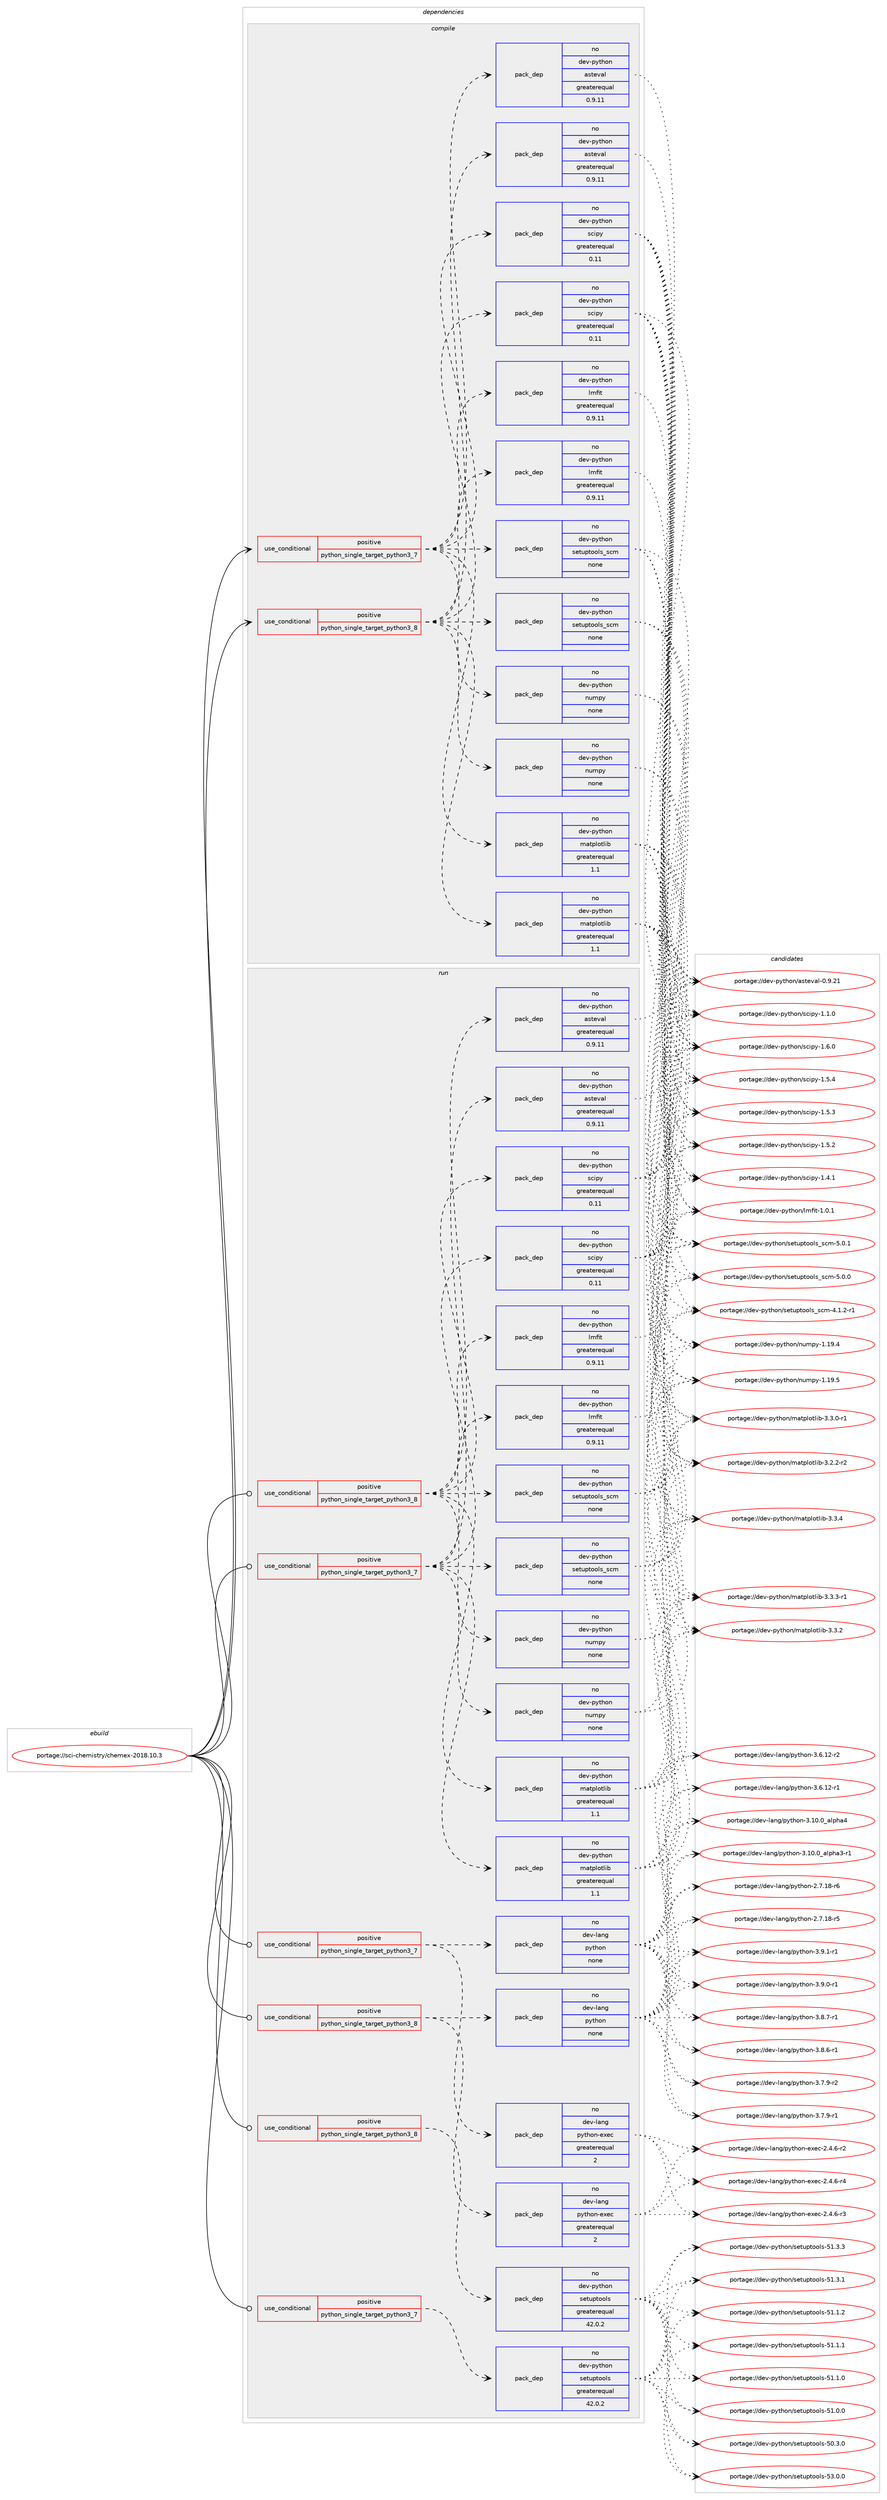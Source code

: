 digraph prolog {

# *************
# Graph options
# *************

newrank=true;
concentrate=true;
compound=true;
graph [rankdir=LR,fontname=Helvetica,fontsize=10,ranksep=1.5];#, ranksep=2.5, nodesep=0.2];
edge  [arrowhead=vee];
node  [fontname=Helvetica,fontsize=10];

# **********
# The ebuild
# **********

subgraph cluster_leftcol {
color=gray;
rank=same;
label=<<i>ebuild</i>>;
id [label="portage://sci-chemistry/chemex-2018.10.3", color=red, width=4, href="../sci-chemistry/chemex-2018.10.3.svg"];
}

# ****************
# The dependencies
# ****************

subgraph cluster_midcol {
color=gray;
label=<<i>dependencies</i>>;
subgraph cluster_compile {
fillcolor="#eeeeee";
style=filled;
label=<<i>compile</i>>;
subgraph cond5993 {
dependency19323 [label=<<TABLE BORDER="0" CELLBORDER="1" CELLSPACING="0" CELLPADDING="4"><TR><TD ROWSPAN="3" CELLPADDING="10">use_conditional</TD></TR><TR><TD>positive</TD></TR><TR><TD>python_single_target_python3_7</TD></TR></TABLE>>, shape=none, color=red];
subgraph pack13180 {
dependency19324 [label=<<TABLE BORDER="0" CELLBORDER="1" CELLSPACING="0" CELLPADDING="4" WIDTH="220"><TR><TD ROWSPAN="6" CELLPADDING="30">pack_dep</TD></TR><TR><TD WIDTH="110">no</TD></TR><TR><TD>dev-python</TD></TR><TR><TD>asteval</TD></TR><TR><TD>greaterequal</TD></TR><TR><TD>0.9.11</TD></TR></TABLE>>, shape=none, color=blue];
}
dependency19323:e -> dependency19324:w [weight=20,style="dashed",arrowhead="vee"];
subgraph pack13181 {
dependency19325 [label=<<TABLE BORDER="0" CELLBORDER="1" CELLSPACING="0" CELLPADDING="4" WIDTH="220"><TR><TD ROWSPAN="6" CELLPADDING="30">pack_dep</TD></TR><TR><TD WIDTH="110">no</TD></TR><TR><TD>dev-python</TD></TR><TR><TD>lmfit</TD></TR><TR><TD>greaterequal</TD></TR><TR><TD>0.9.11</TD></TR></TABLE>>, shape=none, color=blue];
}
dependency19323:e -> dependency19325:w [weight=20,style="dashed",arrowhead="vee"];
subgraph pack13182 {
dependency19326 [label=<<TABLE BORDER="0" CELLBORDER="1" CELLSPACING="0" CELLPADDING="4" WIDTH="220"><TR><TD ROWSPAN="6" CELLPADDING="30">pack_dep</TD></TR><TR><TD WIDTH="110">no</TD></TR><TR><TD>dev-python</TD></TR><TR><TD>matplotlib</TD></TR><TR><TD>greaterequal</TD></TR><TR><TD>1.1</TD></TR></TABLE>>, shape=none, color=blue];
}
dependency19323:e -> dependency19326:w [weight=20,style="dashed",arrowhead="vee"];
subgraph pack13183 {
dependency19327 [label=<<TABLE BORDER="0" CELLBORDER="1" CELLSPACING="0" CELLPADDING="4" WIDTH="220"><TR><TD ROWSPAN="6" CELLPADDING="30">pack_dep</TD></TR><TR><TD WIDTH="110">no</TD></TR><TR><TD>dev-python</TD></TR><TR><TD>numpy</TD></TR><TR><TD>none</TD></TR><TR><TD></TD></TR></TABLE>>, shape=none, color=blue];
}
dependency19323:e -> dependency19327:w [weight=20,style="dashed",arrowhead="vee"];
subgraph pack13184 {
dependency19328 [label=<<TABLE BORDER="0" CELLBORDER="1" CELLSPACING="0" CELLPADDING="4" WIDTH="220"><TR><TD ROWSPAN="6" CELLPADDING="30">pack_dep</TD></TR><TR><TD WIDTH="110">no</TD></TR><TR><TD>dev-python</TD></TR><TR><TD>setuptools_scm</TD></TR><TR><TD>none</TD></TR><TR><TD></TD></TR></TABLE>>, shape=none, color=blue];
}
dependency19323:e -> dependency19328:w [weight=20,style="dashed",arrowhead="vee"];
subgraph pack13185 {
dependency19329 [label=<<TABLE BORDER="0" CELLBORDER="1" CELLSPACING="0" CELLPADDING="4" WIDTH="220"><TR><TD ROWSPAN="6" CELLPADDING="30">pack_dep</TD></TR><TR><TD WIDTH="110">no</TD></TR><TR><TD>dev-python</TD></TR><TR><TD>scipy</TD></TR><TR><TD>greaterequal</TD></TR><TR><TD>0.11</TD></TR></TABLE>>, shape=none, color=blue];
}
dependency19323:e -> dependency19329:w [weight=20,style="dashed",arrowhead="vee"];
}
id:e -> dependency19323:w [weight=20,style="solid",arrowhead="vee"];
subgraph cond5994 {
dependency19330 [label=<<TABLE BORDER="0" CELLBORDER="1" CELLSPACING="0" CELLPADDING="4"><TR><TD ROWSPAN="3" CELLPADDING="10">use_conditional</TD></TR><TR><TD>positive</TD></TR><TR><TD>python_single_target_python3_8</TD></TR></TABLE>>, shape=none, color=red];
subgraph pack13186 {
dependency19331 [label=<<TABLE BORDER="0" CELLBORDER="1" CELLSPACING="0" CELLPADDING="4" WIDTH="220"><TR><TD ROWSPAN="6" CELLPADDING="30">pack_dep</TD></TR><TR><TD WIDTH="110">no</TD></TR><TR><TD>dev-python</TD></TR><TR><TD>asteval</TD></TR><TR><TD>greaterequal</TD></TR><TR><TD>0.9.11</TD></TR></TABLE>>, shape=none, color=blue];
}
dependency19330:e -> dependency19331:w [weight=20,style="dashed",arrowhead="vee"];
subgraph pack13187 {
dependency19332 [label=<<TABLE BORDER="0" CELLBORDER="1" CELLSPACING="0" CELLPADDING="4" WIDTH="220"><TR><TD ROWSPAN="6" CELLPADDING="30">pack_dep</TD></TR><TR><TD WIDTH="110">no</TD></TR><TR><TD>dev-python</TD></TR><TR><TD>lmfit</TD></TR><TR><TD>greaterequal</TD></TR><TR><TD>0.9.11</TD></TR></TABLE>>, shape=none, color=blue];
}
dependency19330:e -> dependency19332:w [weight=20,style="dashed",arrowhead="vee"];
subgraph pack13188 {
dependency19333 [label=<<TABLE BORDER="0" CELLBORDER="1" CELLSPACING="0" CELLPADDING="4" WIDTH="220"><TR><TD ROWSPAN="6" CELLPADDING="30">pack_dep</TD></TR><TR><TD WIDTH="110">no</TD></TR><TR><TD>dev-python</TD></TR><TR><TD>matplotlib</TD></TR><TR><TD>greaterequal</TD></TR><TR><TD>1.1</TD></TR></TABLE>>, shape=none, color=blue];
}
dependency19330:e -> dependency19333:w [weight=20,style="dashed",arrowhead="vee"];
subgraph pack13189 {
dependency19334 [label=<<TABLE BORDER="0" CELLBORDER="1" CELLSPACING="0" CELLPADDING="4" WIDTH="220"><TR><TD ROWSPAN="6" CELLPADDING="30">pack_dep</TD></TR><TR><TD WIDTH="110">no</TD></TR><TR><TD>dev-python</TD></TR><TR><TD>numpy</TD></TR><TR><TD>none</TD></TR><TR><TD></TD></TR></TABLE>>, shape=none, color=blue];
}
dependency19330:e -> dependency19334:w [weight=20,style="dashed",arrowhead="vee"];
subgraph pack13190 {
dependency19335 [label=<<TABLE BORDER="0" CELLBORDER="1" CELLSPACING="0" CELLPADDING="4" WIDTH="220"><TR><TD ROWSPAN="6" CELLPADDING="30">pack_dep</TD></TR><TR><TD WIDTH="110">no</TD></TR><TR><TD>dev-python</TD></TR><TR><TD>setuptools_scm</TD></TR><TR><TD>none</TD></TR><TR><TD></TD></TR></TABLE>>, shape=none, color=blue];
}
dependency19330:e -> dependency19335:w [weight=20,style="dashed",arrowhead="vee"];
subgraph pack13191 {
dependency19336 [label=<<TABLE BORDER="0" CELLBORDER="1" CELLSPACING="0" CELLPADDING="4" WIDTH="220"><TR><TD ROWSPAN="6" CELLPADDING="30">pack_dep</TD></TR><TR><TD WIDTH="110">no</TD></TR><TR><TD>dev-python</TD></TR><TR><TD>scipy</TD></TR><TR><TD>greaterequal</TD></TR><TR><TD>0.11</TD></TR></TABLE>>, shape=none, color=blue];
}
dependency19330:e -> dependency19336:w [weight=20,style="dashed",arrowhead="vee"];
}
id:e -> dependency19330:w [weight=20,style="solid",arrowhead="vee"];
}
subgraph cluster_compileandrun {
fillcolor="#eeeeee";
style=filled;
label=<<i>compile and run</i>>;
}
subgraph cluster_run {
fillcolor="#eeeeee";
style=filled;
label=<<i>run</i>>;
subgraph cond5995 {
dependency19337 [label=<<TABLE BORDER="0" CELLBORDER="1" CELLSPACING="0" CELLPADDING="4"><TR><TD ROWSPAN="3" CELLPADDING="10">use_conditional</TD></TR><TR><TD>positive</TD></TR><TR><TD>python_single_target_python3_7</TD></TR></TABLE>>, shape=none, color=red];
subgraph pack13192 {
dependency19338 [label=<<TABLE BORDER="0" CELLBORDER="1" CELLSPACING="0" CELLPADDING="4" WIDTH="220"><TR><TD ROWSPAN="6" CELLPADDING="30">pack_dep</TD></TR><TR><TD WIDTH="110">no</TD></TR><TR><TD>dev-lang</TD></TR><TR><TD>python</TD></TR><TR><TD>none</TD></TR><TR><TD></TD></TR></TABLE>>, shape=none, color=blue];
}
dependency19337:e -> dependency19338:w [weight=20,style="dashed",arrowhead="vee"];
subgraph pack13193 {
dependency19339 [label=<<TABLE BORDER="0" CELLBORDER="1" CELLSPACING="0" CELLPADDING="4" WIDTH="220"><TR><TD ROWSPAN="6" CELLPADDING="30">pack_dep</TD></TR><TR><TD WIDTH="110">no</TD></TR><TR><TD>dev-lang</TD></TR><TR><TD>python-exec</TD></TR><TR><TD>greaterequal</TD></TR><TR><TD>2</TD></TR></TABLE>>, shape=none, color=blue];
}
dependency19337:e -> dependency19339:w [weight=20,style="dashed",arrowhead="vee"];
}
id:e -> dependency19337:w [weight=20,style="solid",arrowhead="odot"];
subgraph cond5996 {
dependency19340 [label=<<TABLE BORDER="0" CELLBORDER="1" CELLSPACING="0" CELLPADDING="4"><TR><TD ROWSPAN="3" CELLPADDING="10">use_conditional</TD></TR><TR><TD>positive</TD></TR><TR><TD>python_single_target_python3_7</TD></TR></TABLE>>, shape=none, color=red];
subgraph pack13194 {
dependency19341 [label=<<TABLE BORDER="0" CELLBORDER="1" CELLSPACING="0" CELLPADDING="4" WIDTH="220"><TR><TD ROWSPAN="6" CELLPADDING="30">pack_dep</TD></TR><TR><TD WIDTH="110">no</TD></TR><TR><TD>dev-python</TD></TR><TR><TD>asteval</TD></TR><TR><TD>greaterequal</TD></TR><TR><TD>0.9.11</TD></TR></TABLE>>, shape=none, color=blue];
}
dependency19340:e -> dependency19341:w [weight=20,style="dashed",arrowhead="vee"];
subgraph pack13195 {
dependency19342 [label=<<TABLE BORDER="0" CELLBORDER="1" CELLSPACING="0" CELLPADDING="4" WIDTH="220"><TR><TD ROWSPAN="6" CELLPADDING="30">pack_dep</TD></TR><TR><TD WIDTH="110">no</TD></TR><TR><TD>dev-python</TD></TR><TR><TD>lmfit</TD></TR><TR><TD>greaterequal</TD></TR><TR><TD>0.9.11</TD></TR></TABLE>>, shape=none, color=blue];
}
dependency19340:e -> dependency19342:w [weight=20,style="dashed",arrowhead="vee"];
subgraph pack13196 {
dependency19343 [label=<<TABLE BORDER="0" CELLBORDER="1" CELLSPACING="0" CELLPADDING="4" WIDTH="220"><TR><TD ROWSPAN="6" CELLPADDING="30">pack_dep</TD></TR><TR><TD WIDTH="110">no</TD></TR><TR><TD>dev-python</TD></TR><TR><TD>matplotlib</TD></TR><TR><TD>greaterequal</TD></TR><TR><TD>1.1</TD></TR></TABLE>>, shape=none, color=blue];
}
dependency19340:e -> dependency19343:w [weight=20,style="dashed",arrowhead="vee"];
subgraph pack13197 {
dependency19344 [label=<<TABLE BORDER="0" CELLBORDER="1" CELLSPACING="0" CELLPADDING="4" WIDTH="220"><TR><TD ROWSPAN="6" CELLPADDING="30">pack_dep</TD></TR><TR><TD WIDTH="110">no</TD></TR><TR><TD>dev-python</TD></TR><TR><TD>numpy</TD></TR><TR><TD>none</TD></TR><TR><TD></TD></TR></TABLE>>, shape=none, color=blue];
}
dependency19340:e -> dependency19344:w [weight=20,style="dashed",arrowhead="vee"];
subgraph pack13198 {
dependency19345 [label=<<TABLE BORDER="0" CELLBORDER="1" CELLSPACING="0" CELLPADDING="4" WIDTH="220"><TR><TD ROWSPAN="6" CELLPADDING="30">pack_dep</TD></TR><TR><TD WIDTH="110">no</TD></TR><TR><TD>dev-python</TD></TR><TR><TD>setuptools_scm</TD></TR><TR><TD>none</TD></TR><TR><TD></TD></TR></TABLE>>, shape=none, color=blue];
}
dependency19340:e -> dependency19345:w [weight=20,style="dashed",arrowhead="vee"];
subgraph pack13199 {
dependency19346 [label=<<TABLE BORDER="0" CELLBORDER="1" CELLSPACING="0" CELLPADDING="4" WIDTH="220"><TR><TD ROWSPAN="6" CELLPADDING="30">pack_dep</TD></TR><TR><TD WIDTH="110">no</TD></TR><TR><TD>dev-python</TD></TR><TR><TD>scipy</TD></TR><TR><TD>greaterequal</TD></TR><TR><TD>0.11</TD></TR></TABLE>>, shape=none, color=blue];
}
dependency19340:e -> dependency19346:w [weight=20,style="dashed",arrowhead="vee"];
}
id:e -> dependency19340:w [weight=20,style="solid",arrowhead="odot"];
subgraph cond5997 {
dependency19347 [label=<<TABLE BORDER="0" CELLBORDER="1" CELLSPACING="0" CELLPADDING="4"><TR><TD ROWSPAN="3" CELLPADDING="10">use_conditional</TD></TR><TR><TD>positive</TD></TR><TR><TD>python_single_target_python3_7</TD></TR></TABLE>>, shape=none, color=red];
subgraph pack13200 {
dependency19348 [label=<<TABLE BORDER="0" CELLBORDER="1" CELLSPACING="0" CELLPADDING="4" WIDTH="220"><TR><TD ROWSPAN="6" CELLPADDING="30">pack_dep</TD></TR><TR><TD WIDTH="110">no</TD></TR><TR><TD>dev-python</TD></TR><TR><TD>setuptools</TD></TR><TR><TD>greaterequal</TD></TR><TR><TD>42.0.2</TD></TR></TABLE>>, shape=none, color=blue];
}
dependency19347:e -> dependency19348:w [weight=20,style="dashed",arrowhead="vee"];
}
id:e -> dependency19347:w [weight=20,style="solid",arrowhead="odot"];
subgraph cond5998 {
dependency19349 [label=<<TABLE BORDER="0" CELLBORDER="1" CELLSPACING="0" CELLPADDING="4"><TR><TD ROWSPAN="3" CELLPADDING="10">use_conditional</TD></TR><TR><TD>positive</TD></TR><TR><TD>python_single_target_python3_8</TD></TR></TABLE>>, shape=none, color=red];
subgraph pack13201 {
dependency19350 [label=<<TABLE BORDER="0" CELLBORDER="1" CELLSPACING="0" CELLPADDING="4" WIDTH="220"><TR><TD ROWSPAN="6" CELLPADDING="30">pack_dep</TD></TR><TR><TD WIDTH="110">no</TD></TR><TR><TD>dev-lang</TD></TR><TR><TD>python</TD></TR><TR><TD>none</TD></TR><TR><TD></TD></TR></TABLE>>, shape=none, color=blue];
}
dependency19349:e -> dependency19350:w [weight=20,style="dashed",arrowhead="vee"];
subgraph pack13202 {
dependency19351 [label=<<TABLE BORDER="0" CELLBORDER="1" CELLSPACING="0" CELLPADDING="4" WIDTH="220"><TR><TD ROWSPAN="6" CELLPADDING="30">pack_dep</TD></TR><TR><TD WIDTH="110">no</TD></TR><TR><TD>dev-lang</TD></TR><TR><TD>python-exec</TD></TR><TR><TD>greaterequal</TD></TR><TR><TD>2</TD></TR></TABLE>>, shape=none, color=blue];
}
dependency19349:e -> dependency19351:w [weight=20,style="dashed",arrowhead="vee"];
}
id:e -> dependency19349:w [weight=20,style="solid",arrowhead="odot"];
subgraph cond5999 {
dependency19352 [label=<<TABLE BORDER="0" CELLBORDER="1" CELLSPACING="0" CELLPADDING="4"><TR><TD ROWSPAN="3" CELLPADDING="10">use_conditional</TD></TR><TR><TD>positive</TD></TR><TR><TD>python_single_target_python3_8</TD></TR></TABLE>>, shape=none, color=red];
subgraph pack13203 {
dependency19353 [label=<<TABLE BORDER="0" CELLBORDER="1" CELLSPACING="0" CELLPADDING="4" WIDTH="220"><TR><TD ROWSPAN="6" CELLPADDING="30">pack_dep</TD></TR><TR><TD WIDTH="110">no</TD></TR><TR><TD>dev-python</TD></TR><TR><TD>asteval</TD></TR><TR><TD>greaterequal</TD></TR><TR><TD>0.9.11</TD></TR></TABLE>>, shape=none, color=blue];
}
dependency19352:e -> dependency19353:w [weight=20,style="dashed",arrowhead="vee"];
subgraph pack13204 {
dependency19354 [label=<<TABLE BORDER="0" CELLBORDER="1" CELLSPACING="0" CELLPADDING="4" WIDTH="220"><TR><TD ROWSPAN="6" CELLPADDING="30">pack_dep</TD></TR><TR><TD WIDTH="110">no</TD></TR><TR><TD>dev-python</TD></TR><TR><TD>lmfit</TD></TR><TR><TD>greaterequal</TD></TR><TR><TD>0.9.11</TD></TR></TABLE>>, shape=none, color=blue];
}
dependency19352:e -> dependency19354:w [weight=20,style="dashed",arrowhead="vee"];
subgraph pack13205 {
dependency19355 [label=<<TABLE BORDER="0" CELLBORDER="1" CELLSPACING="0" CELLPADDING="4" WIDTH="220"><TR><TD ROWSPAN="6" CELLPADDING="30">pack_dep</TD></TR><TR><TD WIDTH="110">no</TD></TR><TR><TD>dev-python</TD></TR><TR><TD>matplotlib</TD></TR><TR><TD>greaterequal</TD></TR><TR><TD>1.1</TD></TR></TABLE>>, shape=none, color=blue];
}
dependency19352:e -> dependency19355:w [weight=20,style="dashed",arrowhead="vee"];
subgraph pack13206 {
dependency19356 [label=<<TABLE BORDER="0" CELLBORDER="1" CELLSPACING="0" CELLPADDING="4" WIDTH="220"><TR><TD ROWSPAN="6" CELLPADDING="30">pack_dep</TD></TR><TR><TD WIDTH="110">no</TD></TR><TR><TD>dev-python</TD></TR><TR><TD>numpy</TD></TR><TR><TD>none</TD></TR><TR><TD></TD></TR></TABLE>>, shape=none, color=blue];
}
dependency19352:e -> dependency19356:w [weight=20,style="dashed",arrowhead="vee"];
subgraph pack13207 {
dependency19357 [label=<<TABLE BORDER="0" CELLBORDER="1" CELLSPACING="0" CELLPADDING="4" WIDTH="220"><TR><TD ROWSPAN="6" CELLPADDING="30">pack_dep</TD></TR><TR><TD WIDTH="110">no</TD></TR><TR><TD>dev-python</TD></TR><TR><TD>setuptools_scm</TD></TR><TR><TD>none</TD></TR><TR><TD></TD></TR></TABLE>>, shape=none, color=blue];
}
dependency19352:e -> dependency19357:w [weight=20,style="dashed",arrowhead="vee"];
subgraph pack13208 {
dependency19358 [label=<<TABLE BORDER="0" CELLBORDER="1" CELLSPACING="0" CELLPADDING="4" WIDTH="220"><TR><TD ROWSPAN="6" CELLPADDING="30">pack_dep</TD></TR><TR><TD WIDTH="110">no</TD></TR><TR><TD>dev-python</TD></TR><TR><TD>scipy</TD></TR><TR><TD>greaterequal</TD></TR><TR><TD>0.11</TD></TR></TABLE>>, shape=none, color=blue];
}
dependency19352:e -> dependency19358:w [weight=20,style="dashed",arrowhead="vee"];
}
id:e -> dependency19352:w [weight=20,style="solid",arrowhead="odot"];
subgraph cond6000 {
dependency19359 [label=<<TABLE BORDER="0" CELLBORDER="1" CELLSPACING="0" CELLPADDING="4"><TR><TD ROWSPAN="3" CELLPADDING="10">use_conditional</TD></TR><TR><TD>positive</TD></TR><TR><TD>python_single_target_python3_8</TD></TR></TABLE>>, shape=none, color=red];
subgraph pack13209 {
dependency19360 [label=<<TABLE BORDER="0" CELLBORDER="1" CELLSPACING="0" CELLPADDING="4" WIDTH="220"><TR><TD ROWSPAN="6" CELLPADDING="30">pack_dep</TD></TR><TR><TD WIDTH="110">no</TD></TR><TR><TD>dev-python</TD></TR><TR><TD>setuptools</TD></TR><TR><TD>greaterequal</TD></TR><TR><TD>42.0.2</TD></TR></TABLE>>, shape=none, color=blue];
}
dependency19359:e -> dependency19360:w [weight=20,style="dashed",arrowhead="vee"];
}
id:e -> dependency19359:w [weight=20,style="solid",arrowhead="odot"];
}
}

# **************
# The candidates
# **************

subgraph cluster_choices {
rank=same;
color=gray;
label=<<i>candidates</i>>;

subgraph choice13180 {
color=black;
nodesep=1;
choice1001011184511212111610411111047971151161011189710845484657465049 [label="portage://dev-python/asteval-0.9.21", color=red, width=4,href="../dev-python/asteval-0.9.21.svg"];
dependency19324:e -> choice1001011184511212111610411111047971151161011189710845484657465049:w [style=dotted,weight="100"];
}
subgraph choice13181 {
color=black;
nodesep=1;
choice1001011184511212111610411111047108109102105116454946484649 [label="portage://dev-python/lmfit-1.0.1", color=red, width=4,href="../dev-python/lmfit-1.0.1.svg"];
dependency19325:e -> choice1001011184511212111610411111047108109102105116454946484649:w [style=dotted,weight="100"];
}
subgraph choice13182 {
color=black;
nodesep=1;
choice10010111845112121116104111110471099711611210811111610810598455146514652 [label="portage://dev-python/matplotlib-3.3.4", color=red, width=4,href="../dev-python/matplotlib-3.3.4.svg"];
choice100101118451121211161041111104710997116112108111116108105984551465146514511449 [label="portage://dev-python/matplotlib-3.3.3-r1", color=red, width=4,href="../dev-python/matplotlib-3.3.3-r1.svg"];
choice10010111845112121116104111110471099711611210811111610810598455146514650 [label="portage://dev-python/matplotlib-3.3.2", color=red, width=4,href="../dev-python/matplotlib-3.3.2.svg"];
choice100101118451121211161041111104710997116112108111116108105984551465146484511449 [label="portage://dev-python/matplotlib-3.3.0-r1", color=red, width=4,href="../dev-python/matplotlib-3.3.0-r1.svg"];
choice100101118451121211161041111104710997116112108111116108105984551465046504511450 [label="portage://dev-python/matplotlib-3.2.2-r2", color=red, width=4,href="../dev-python/matplotlib-3.2.2-r2.svg"];
dependency19326:e -> choice10010111845112121116104111110471099711611210811111610810598455146514652:w [style=dotted,weight="100"];
dependency19326:e -> choice100101118451121211161041111104710997116112108111116108105984551465146514511449:w [style=dotted,weight="100"];
dependency19326:e -> choice10010111845112121116104111110471099711611210811111610810598455146514650:w [style=dotted,weight="100"];
dependency19326:e -> choice100101118451121211161041111104710997116112108111116108105984551465146484511449:w [style=dotted,weight="100"];
dependency19326:e -> choice100101118451121211161041111104710997116112108111116108105984551465046504511450:w [style=dotted,weight="100"];
}
subgraph choice13183 {
color=black;
nodesep=1;
choice100101118451121211161041111104711011710911212145494649574653 [label="portage://dev-python/numpy-1.19.5", color=red, width=4,href="../dev-python/numpy-1.19.5.svg"];
choice100101118451121211161041111104711011710911212145494649574652 [label="portage://dev-python/numpy-1.19.4", color=red, width=4,href="../dev-python/numpy-1.19.4.svg"];
dependency19327:e -> choice100101118451121211161041111104711011710911212145494649574653:w [style=dotted,weight="100"];
dependency19327:e -> choice100101118451121211161041111104711011710911212145494649574652:w [style=dotted,weight="100"];
}
subgraph choice13184 {
color=black;
nodesep=1;
choice10010111845112121116104111110471151011161171121161111111081159511599109455346484649 [label="portage://dev-python/setuptools_scm-5.0.1", color=red, width=4,href="../dev-python/setuptools_scm-5.0.1.svg"];
choice10010111845112121116104111110471151011161171121161111111081159511599109455346484648 [label="portage://dev-python/setuptools_scm-5.0.0", color=red, width=4,href="../dev-python/setuptools_scm-5.0.0.svg"];
choice100101118451121211161041111104711510111611711211611111110811595115991094552464946504511449 [label="portage://dev-python/setuptools_scm-4.1.2-r1", color=red, width=4,href="../dev-python/setuptools_scm-4.1.2-r1.svg"];
dependency19328:e -> choice10010111845112121116104111110471151011161171121161111111081159511599109455346484649:w [style=dotted,weight="100"];
dependency19328:e -> choice10010111845112121116104111110471151011161171121161111111081159511599109455346484648:w [style=dotted,weight="100"];
dependency19328:e -> choice100101118451121211161041111104711510111611711211611111110811595115991094552464946504511449:w [style=dotted,weight="100"];
}
subgraph choice13185 {
color=black;
nodesep=1;
choice100101118451121211161041111104711599105112121454946544648 [label="portage://dev-python/scipy-1.6.0", color=red, width=4,href="../dev-python/scipy-1.6.0.svg"];
choice100101118451121211161041111104711599105112121454946534652 [label="portage://dev-python/scipy-1.5.4", color=red, width=4,href="../dev-python/scipy-1.5.4.svg"];
choice100101118451121211161041111104711599105112121454946534651 [label="portage://dev-python/scipy-1.5.3", color=red, width=4,href="../dev-python/scipy-1.5.3.svg"];
choice100101118451121211161041111104711599105112121454946534650 [label="portage://dev-python/scipy-1.5.2", color=red, width=4,href="../dev-python/scipy-1.5.2.svg"];
choice100101118451121211161041111104711599105112121454946524649 [label="portage://dev-python/scipy-1.4.1", color=red, width=4,href="../dev-python/scipy-1.4.1.svg"];
choice100101118451121211161041111104711599105112121454946494648 [label="portage://dev-python/scipy-1.1.0", color=red, width=4,href="../dev-python/scipy-1.1.0.svg"];
dependency19329:e -> choice100101118451121211161041111104711599105112121454946544648:w [style=dotted,weight="100"];
dependency19329:e -> choice100101118451121211161041111104711599105112121454946534652:w [style=dotted,weight="100"];
dependency19329:e -> choice100101118451121211161041111104711599105112121454946534651:w [style=dotted,weight="100"];
dependency19329:e -> choice100101118451121211161041111104711599105112121454946534650:w [style=dotted,weight="100"];
dependency19329:e -> choice100101118451121211161041111104711599105112121454946524649:w [style=dotted,weight="100"];
dependency19329:e -> choice100101118451121211161041111104711599105112121454946494648:w [style=dotted,weight="100"];
}
subgraph choice13186 {
color=black;
nodesep=1;
choice1001011184511212111610411111047971151161011189710845484657465049 [label="portage://dev-python/asteval-0.9.21", color=red, width=4,href="../dev-python/asteval-0.9.21.svg"];
dependency19331:e -> choice1001011184511212111610411111047971151161011189710845484657465049:w [style=dotted,weight="100"];
}
subgraph choice13187 {
color=black;
nodesep=1;
choice1001011184511212111610411111047108109102105116454946484649 [label="portage://dev-python/lmfit-1.0.1", color=red, width=4,href="../dev-python/lmfit-1.0.1.svg"];
dependency19332:e -> choice1001011184511212111610411111047108109102105116454946484649:w [style=dotted,weight="100"];
}
subgraph choice13188 {
color=black;
nodesep=1;
choice10010111845112121116104111110471099711611210811111610810598455146514652 [label="portage://dev-python/matplotlib-3.3.4", color=red, width=4,href="../dev-python/matplotlib-3.3.4.svg"];
choice100101118451121211161041111104710997116112108111116108105984551465146514511449 [label="portage://dev-python/matplotlib-3.3.3-r1", color=red, width=4,href="../dev-python/matplotlib-3.3.3-r1.svg"];
choice10010111845112121116104111110471099711611210811111610810598455146514650 [label="portage://dev-python/matplotlib-3.3.2", color=red, width=4,href="../dev-python/matplotlib-3.3.2.svg"];
choice100101118451121211161041111104710997116112108111116108105984551465146484511449 [label="portage://dev-python/matplotlib-3.3.0-r1", color=red, width=4,href="../dev-python/matplotlib-3.3.0-r1.svg"];
choice100101118451121211161041111104710997116112108111116108105984551465046504511450 [label="portage://dev-python/matplotlib-3.2.2-r2", color=red, width=4,href="../dev-python/matplotlib-3.2.2-r2.svg"];
dependency19333:e -> choice10010111845112121116104111110471099711611210811111610810598455146514652:w [style=dotted,weight="100"];
dependency19333:e -> choice100101118451121211161041111104710997116112108111116108105984551465146514511449:w [style=dotted,weight="100"];
dependency19333:e -> choice10010111845112121116104111110471099711611210811111610810598455146514650:w [style=dotted,weight="100"];
dependency19333:e -> choice100101118451121211161041111104710997116112108111116108105984551465146484511449:w [style=dotted,weight="100"];
dependency19333:e -> choice100101118451121211161041111104710997116112108111116108105984551465046504511450:w [style=dotted,weight="100"];
}
subgraph choice13189 {
color=black;
nodesep=1;
choice100101118451121211161041111104711011710911212145494649574653 [label="portage://dev-python/numpy-1.19.5", color=red, width=4,href="../dev-python/numpy-1.19.5.svg"];
choice100101118451121211161041111104711011710911212145494649574652 [label="portage://dev-python/numpy-1.19.4", color=red, width=4,href="../dev-python/numpy-1.19.4.svg"];
dependency19334:e -> choice100101118451121211161041111104711011710911212145494649574653:w [style=dotted,weight="100"];
dependency19334:e -> choice100101118451121211161041111104711011710911212145494649574652:w [style=dotted,weight="100"];
}
subgraph choice13190 {
color=black;
nodesep=1;
choice10010111845112121116104111110471151011161171121161111111081159511599109455346484649 [label="portage://dev-python/setuptools_scm-5.0.1", color=red, width=4,href="../dev-python/setuptools_scm-5.0.1.svg"];
choice10010111845112121116104111110471151011161171121161111111081159511599109455346484648 [label="portage://dev-python/setuptools_scm-5.0.0", color=red, width=4,href="../dev-python/setuptools_scm-5.0.0.svg"];
choice100101118451121211161041111104711510111611711211611111110811595115991094552464946504511449 [label="portage://dev-python/setuptools_scm-4.1.2-r1", color=red, width=4,href="../dev-python/setuptools_scm-4.1.2-r1.svg"];
dependency19335:e -> choice10010111845112121116104111110471151011161171121161111111081159511599109455346484649:w [style=dotted,weight="100"];
dependency19335:e -> choice10010111845112121116104111110471151011161171121161111111081159511599109455346484648:w [style=dotted,weight="100"];
dependency19335:e -> choice100101118451121211161041111104711510111611711211611111110811595115991094552464946504511449:w [style=dotted,weight="100"];
}
subgraph choice13191 {
color=black;
nodesep=1;
choice100101118451121211161041111104711599105112121454946544648 [label="portage://dev-python/scipy-1.6.0", color=red, width=4,href="../dev-python/scipy-1.6.0.svg"];
choice100101118451121211161041111104711599105112121454946534652 [label="portage://dev-python/scipy-1.5.4", color=red, width=4,href="../dev-python/scipy-1.5.4.svg"];
choice100101118451121211161041111104711599105112121454946534651 [label="portage://dev-python/scipy-1.5.3", color=red, width=4,href="../dev-python/scipy-1.5.3.svg"];
choice100101118451121211161041111104711599105112121454946534650 [label="portage://dev-python/scipy-1.5.2", color=red, width=4,href="../dev-python/scipy-1.5.2.svg"];
choice100101118451121211161041111104711599105112121454946524649 [label="portage://dev-python/scipy-1.4.1", color=red, width=4,href="../dev-python/scipy-1.4.1.svg"];
choice100101118451121211161041111104711599105112121454946494648 [label="portage://dev-python/scipy-1.1.0", color=red, width=4,href="../dev-python/scipy-1.1.0.svg"];
dependency19336:e -> choice100101118451121211161041111104711599105112121454946544648:w [style=dotted,weight="100"];
dependency19336:e -> choice100101118451121211161041111104711599105112121454946534652:w [style=dotted,weight="100"];
dependency19336:e -> choice100101118451121211161041111104711599105112121454946534651:w [style=dotted,weight="100"];
dependency19336:e -> choice100101118451121211161041111104711599105112121454946534650:w [style=dotted,weight="100"];
dependency19336:e -> choice100101118451121211161041111104711599105112121454946524649:w [style=dotted,weight="100"];
dependency19336:e -> choice100101118451121211161041111104711599105112121454946494648:w [style=dotted,weight="100"];
}
subgraph choice13192 {
color=black;
nodesep=1;
choice1001011184510897110103471121211161041111104551465746494511449 [label="portage://dev-lang/python-3.9.1-r1", color=red, width=4,href="../dev-lang/python-3.9.1-r1.svg"];
choice1001011184510897110103471121211161041111104551465746484511449 [label="portage://dev-lang/python-3.9.0-r1", color=red, width=4,href="../dev-lang/python-3.9.0-r1.svg"];
choice1001011184510897110103471121211161041111104551465646554511449 [label="portage://dev-lang/python-3.8.7-r1", color=red, width=4,href="../dev-lang/python-3.8.7-r1.svg"];
choice1001011184510897110103471121211161041111104551465646544511449 [label="portage://dev-lang/python-3.8.6-r1", color=red, width=4,href="../dev-lang/python-3.8.6-r1.svg"];
choice1001011184510897110103471121211161041111104551465546574511450 [label="portage://dev-lang/python-3.7.9-r2", color=red, width=4,href="../dev-lang/python-3.7.9-r2.svg"];
choice1001011184510897110103471121211161041111104551465546574511449 [label="portage://dev-lang/python-3.7.9-r1", color=red, width=4,href="../dev-lang/python-3.7.9-r1.svg"];
choice100101118451089711010347112121116104111110455146544649504511450 [label="portage://dev-lang/python-3.6.12-r2", color=red, width=4,href="../dev-lang/python-3.6.12-r2.svg"];
choice100101118451089711010347112121116104111110455146544649504511449 [label="portage://dev-lang/python-3.6.12-r1", color=red, width=4,href="../dev-lang/python-3.6.12-r1.svg"];
choice1001011184510897110103471121211161041111104551464948464895971081121049752 [label="portage://dev-lang/python-3.10.0_alpha4", color=red, width=4,href="../dev-lang/python-3.10.0_alpha4.svg"];
choice10010111845108971101034711212111610411111045514649484648959710811210497514511449 [label="portage://dev-lang/python-3.10.0_alpha3-r1", color=red, width=4,href="../dev-lang/python-3.10.0_alpha3-r1.svg"];
choice100101118451089711010347112121116104111110455046554649564511454 [label="portage://dev-lang/python-2.7.18-r6", color=red, width=4,href="../dev-lang/python-2.7.18-r6.svg"];
choice100101118451089711010347112121116104111110455046554649564511453 [label="portage://dev-lang/python-2.7.18-r5", color=red, width=4,href="../dev-lang/python-2.7.18-r5.svg"];
dependency19338:e -> choice1001011184510897110103471121211161041111104551465746494511449:w [style=dotted,weight="100"];
dependency19338:e -> choice1001011184510897110103471121211161041111104551465746484511449:w [style=dotted,weight="100"];
dependency19338:e -> choice1001011184510897110103471121211161041111104551465646554511449:w [style=dotted,weight="100"];
dependency19338:e -> choice1001011184510897110103471121211161041111104551465646544511449:w [style=dotted,weight="100"];
dependency19338:e -> choice1001011184510897110103471121211161041111104551465546574511450:w [style=dotted,weight="100"];
dependency19338:e -> choice1001011184510897110103471121211161041111104551465546574511449:w [style=dotted,weight="100"];
dependency19338:e -> choice100101118451089711010347112121116104111110455146544649504511450:w [style=dotted,weight="100"];
dependency19338:e -> choice100101118451089711010347112121116104111110455146544649504511449:w [style=dotted,weight="100"];
dependency19338:e -> choice1001011184510897110103471121211161041111104551464948464895971081121049752:w [style=dotted,weight="100"];
dependency19338:e -> choice10010111845108971101034711212111610411111045514649484648959710811210497514511449:w [style=dotted,weight="100"];
dependency19338:e -> choice100101118451089711010347112121116104111110455046554649564511454:w [style=dotted,weight="100"];
dependency19338:e -> choice100101118451089711010347112121116104111110455046554649564511453:w [style=dotted,weight="100"];
}
subgraph choice13193 {
color=black;
nodesep=1;
choice10010111845108971101034711212111610411111045101120101994550465246544511452 [label="portage://dev-lang/python-exec-2.4.6-r4", color=red, width=4,href="../dev-lang/python-exec-2.4.6-r4.svg"];
choice10010111845108971101034711212111610411111045101120101994550465246544511451 [label="portage://dev-lang/python-exec-2.4.6-r3", color=red, width=4,href="../dev-lang/python-exec-2.4.6-r3.svg"];
choice10010111845108971101034711212111610411111045101120101994550465246544511450 [label="portage://dev-lang/python-exec-2.4.6-r2", color=red, width=4,href="../dev-lang/python-exec-2.4.6-r2.svg"];
dependency19339:e -> choice10010111845108971101034711212111610411111045101120101994550465246544511452:w [style=dotted,weight="100"];
dependency19339:e -> choice10010111845108971101034711212111610411111045101120101994550465246544511451:w [style=dotted,weight="100"];
dependency19339:e -> choice10010111845108971101034711212111610411111045101120101994550465246544511450:w [style=dotted,weight="100"];
}
subgraph choice13194 {
color=black;
nodesep=1;
choice1001011184511212111610411111047971151161011189710845484657465049 [label="portage://dev-python/asteval-0.9.21", color=red, width=4,href="../dev-python/asteval-0.9.21.svg"];
dependency19341:e -> choice1001011184511212111610411111047971151161011189710845484657465049:w [style=dotted,weight="100"];
}
subgraph choice13195 {
color=black;
nodesep=1;
choice1001011184511212111610411111047108109102105116454946484649 [label="portage://dev-python/lmfit-1.0.1", color=red, width=4,href="../dev-python/lmfit-1.0.1.svg"];
dependency19342:e -> choice1001011184511212111610411111047108109102105116454946484649:w [style=dotted,weight="100"];
}
subgraph choice13196 {
color=black;
nodesep=1;
choice10010111845112121116104111110471099711611210811111610810598455146514652 [label="portage://dev-python/matplotlib-3.3.4", color=red, width=4,href="../dev-python/matplotlib-3.3.4.svg"];
choice100101118451121211161041111104710997116112108111116108105984551465146514511449 [label="portage://dev-python/matplotlib-3.3.3-r1", color=red, width=4,href="../dev-python/matplotlib-3.3.3-r1.svg"];
choice10010111845112121116104111110471099711611210811111610810598455146514650 [label="portage://dev-python/matplotlib-3.3.2", color=red, width=4,href="../dev-python/matplotlib-3.3.2.svg"];
choice100101118451121211161041111104710997116112108111116108105984551465146484511449 [label="portage://dev-python/matplotlib-3.3.0-r1", color=red, width=4,href="../dev-python/matplotlib-3.3.0-r1.svg"];
choice100101118451121211161041111104710997116112108111116108105984551465046504511450 [label="portage://dev-python/matplotlib-3.2.2-r2", color=red, width=4,href="../dev-python/matplotlib-3.2.2-r2.svg"];
dependency19343:e -> choice10010111845112121116104111110471099711611210811111610810598455146514652:w [style=dotted,weight="100"];
dependency19343:e -> choice100101118451121211161041111104710997116112108111116108105984551465146514511449:w [style=dotted,weight="100"];
dependency19343:e -> choice10010111845112121116104111110471099711611210811111610810598455146514650:w [style=dotted,weight="100"];
dependency19343:e -> choice100101118451121211161041111104710997116112108111116108105984551465146484511449:w [style=dotted,weight="100"];
dependency19343:e -> choice100101118451121211161041111104710997116112108111116108105984551465046504511450:w [style=dotted,weight="100"];
}
subgraph choice13197 {
color=black;
nodesep=1;
choice100101118451121211161041111104711011710911212145494649574653 [label="portage://dev-python/numpy-1.19.5", color=red, width=4,href="../dev-python/numpy-1.19.5.svg"];
choice100101118451121211161041111104711011710911212145494649574652 [label="portage://dev-python/numpy-1.19.4", color=red, width=4,href="../dev-python/numpy-1.19.4.svg"];
dependency19344:e -> choice100101118451121211161041111104711011710911212145494649574653:w [style=dotted,weight="100"];
dependency19344:e -> choice100101118451121211161041111104711011710911212145494649574652:w [style=dotted,weight="100"];
}
subgraph choice13198 {
color=black;
nodesep=1;
choice10010111845112121116104111110471151011161171121161111111081159511599109455346484649 [label="portage://dev-python/setuptools_scm-5.0.1", color=red, width=4,href="../dev-python/setuptools_scm-5.0.1.svg"];
choice10010111845112121116104111110471151011161171121161111111081159511599109455346484648 [label="portage://dev-python/setuptools_scm-5.0.0", color=red, width=4,href="../dev-python/setuptools_scm-5.0.0.svg"];
choice100101118451121211161041111104711510111611711211611111110811595115991094552464946504511449 [label="portage://dev-python/setuptools_scm-4.1.2-r1", color=red, width=4,href="../dev-python/setuptools_scm-4.1.2-r1.svg"];
dependency19345:e -> choice10010111845112121116104111110471151011161171121161111111081159511599109455346484649:w [style=dotted,weight="100"];
dependency19345:e -> choice10010111845112121116104111110471151011161171121161111111081159511599109455346484648:w [style=dotted,weight="100"];
dependency19345:e -> choice100101118451121211161041111104711510111611711211611111110811595115991094552464946504511449:w [style=dotted,weight="100"];
}
subgraph choice13199 {
color=black;
nodesep=1;
choice100101118451121211161041111104711599105112121454946544648 [label="portage://dev-python/scipy-1.6.0", color=red, width=4,href="../dev-python/scipy-1.6.0.svg"];
choice100101118451121211161041111104711599105112121454946534652 [label="portage://dev-python/scipy-1.5.4", color=red, width=4,href="../dev-python/scipy-1.5.4.svg"];
choice100101118451121211161041111104711599105112121454946534651 [label="portage://dev-python/scipy-1.5.3", color=red, width=4,href="../dev-python/scipy-1.5.3.svg"];
choice100101118451121211161041111104711599105112121454946534650 [label="portage://dev-python/scipy-1.5.2", color=red, width=4,href="../dev-python/scipy-1.5.2.svg"];
choice100101118451121211161041111104711599105112121454946524649 [label="portage://dev-python/scipy-1.4.1", color=red, width=4,href="../dev-python/scipy-1.4.1.svg"];
choice100101118451121211161041111104711599105112121454946494648 [label="portage://dev-python/scipy-1.1.0", color=red, width=4,href="../dev-python/scipy-1.1.0.svg"];
dependency19346:e -> choice100101118451121211161041111104711599105112121454946544648:w [style=dotted,weight="100"];
dependency19346:e -> choice100101118451121211161041111104711599105112121454946534652:w [style=dotted,weight="100"];
dependency19346:e -> choice100101118451121211161041111104711599105112121454946534651:w [style=dotted,weight="100"];
dependency19346:e -> choice100101118451121211161041111104711599105112121454946534650:w [style=dotted,weight="100"];
dependency19346:e -> choice100101118451121211161041111104711599105112121454946524649:w [style=dotted,weight="100"];
dependency19346:e -> choice100101118451121211161041111104711599105112121454946494648:w [style=dotted,weight="100"];
}
subgraph choice13200 {
color=black;
nodesep=1;
choice100101118451121211161041111104711510111611711211611111110811545535146484648 [label="portage://dev-python/setuptools-53.0.0", color=red, width=4,href="../dev-python/setuptools-53.0.0.svg"];
choice100101118451121211161041111104711510111611711211611111110811545534946514651 [label="portage://dev-python/setuptools-51.3.3", color=red, width=4,href="../dev-python/setuptools-51.3.3.svg"];
choice100101118451121211161041111104711510111611711211611111110811545534946514649 [label="portage://dev-python/setuptools-51.3.1", color=red, width=4,href="../dev-python/setuptools-51.3.1.svg"];
choice100101118451121211161041111104711510111611711211611111110811545534946494650 [label="portage://dev-python/setuptools-51.1.2", color=red, width=4,href="../dev-python/setuptools-51.1.2.svg"];
choice100101118451121211161041111104711510111611711211611111110811545534946494649 [label="portage://dev-python/setuptools-51.1.1", color=red, width=4,href="../dev-python/setuptools-51.1.1.svg"];
choice100101118451121211161041111104711510111611711211611111110811545534946494648 [label="portage://dev-python/setuptools-51.1.0", color=red, width=4,href="../dev-python/setuptools-51.1.0.svg"];
choice100101118451121211161041111104711510111611711211611111110811545534946484648 [label="portage://dev-python/setuptools-51.0.0", color=red, width=4,href="../dev-python/setuptools-51.0.0.svg"];
choice100101118451121211161041111104711510111611711211611111110811545534846514648 [label="portage://dev-python/setuptools-50.3.0", color=red, width=4,href="../dev-python/setuptools-50.3.0.svg"];
dependency19348:e -> choice100101118451121211161041111104711510111611711211611111110811545535146484648:w [style=dotted,weight="100"];
dependency19348:e -> choice100101118451121211161041111104711510111611711211611111110811545534946514651:w [style=dotted,weight="100"];
dependency19348:e -> choice100101118451121211161041111104711510111611711211611111110811545534946514649:w [style=dotted,weight="100"];
dependency19348:e -> choice100101118451121211161041111104711510111611711211611111110811545534946494650:w [style=dotted,weight="100"];
dependency19348:e -> choice100101118451121211161041111104711510111611711211611111110811545534946494649:w [style=dotted,weight="100"];
dependency19348:e -> choice100101118451121211161041111104711510111611711211611111110811545534946494648:w [style=dotted,weight="100"];
dependency19348:e -> choice100101118451121211161041111104711510111611711211611111110811545534946484648:w [style=dotted,weight="100"];
dependency19348:e -> choice100101118451121211161041111104711510111611711211611111110811545534846514648:w [style=dotted,weight="100"];
}
subgraph choice13201 {
color=black;
nodesep=1;
choice1001011184510897110103471121211161041111104551465746494511449 [label="portage://dev-lang/python-3.9.1-r1", color=red, width=4,href="../dev-lang/python-3.9.1-r1.svg"];
choice1001011184510897110103471121211161041111104551465746484511449 [label="portage://dev-lang/python-3.9.0-r1", color=red, width=4,href="../dev-lang/python-3.9.0-r1.svg"];
choice1001011184510897110103471121211161041111104551465646554511449 [label="portage://dev-lang/python-3.8.7-r1", color=red, width=4,href="../dev-lang/python-3.8.7-r1.svg"];
choice1001011184510897110103471121211161041111104551465646544511449 [label="portage://dev-lang/python-3.8.6-r1", color=red, width=4,href="../dev-lang/python-3.8.6-r1.svg"];
choice1001011184510897110103471121211161041111104551465546574511450 [label="portage://dev-lang/python-3.7.9-r2", color=red, width=4,href="../dev-lang/python-3.7.9-r2.svg"];
choice1001011184510897110103471121211161041111104551465546574511449 [label="portage://dev-lang/python-3.7.9-r1", color=red, width=4,href="../dev-lang/python-3.7.9-r1.svg"];
choice100101118451089711010347112121116104111110455146544649504511450 [label="portage://dev-lang/python-3.6.12-r2", color=red, width=4,href="../dev-lang/python-3.6.12-r2.svg"];
choice100101118451089711010347112121116104111110455146544649504511449 [label="portage://dev-lang/python-3.6.12-r1", color=red, width=4,href="../dev-lang/python-3.6.12-r1.svg"];
choice1001011184510897110103471121211161041111104551464948464895971081121049752 [label="portage://dev-lang/python-3.10.0_alpha4", color=red, width=4,href="../dev-lang/python-3.10.0_alpha4.svg"];
choice10010111845108971101034711212111610411111045514649484648959710811210497514511449 [label="portage://dev-lang/python-3.10.0_alpha3-r1", color=red, width=4,href="../dev-lang/python-3.10.0_alpha3-r1.svg"];
choice100101118451089711010347112121116104111110455046554649564511454 [label="portage://dev-lang/python-2.7.18-r6", color=red, width=4,href="../dev-lang/python-2.7.18-r6.svg"];
choice100101118451089711010347112121116104111110455046554649564511453 [label="portage://dev-lang/python-2.7.18-r5", color=red, width=4,href="../dev-lang/python-2.7.18-r5.svg"];
dependency19350:e -> choice1001011184510897110103471121211161041111104551465746494511449:w [style=dotted,weight="100"];
dependency19350:e -> choice1001011184510897110103471121211161041111104551465746484511449:w [style=dotted,weight="100"];
dependency19350:e -> choice1001011184510897110103471121211161041111104551465646554511449:w [style=dotted,weight="100"];
dependency19350:e -> choice1001011184510897110103471121211161041111104551465646544511449:w [style=dotted,weight="100"];
dependency19350:e -> choice1001011184510897110103471121211161041111104551465546574511450:w [style=dotted,weight="100"];
dependency19350:e -> choice1001011184510897110103471121211161041111104551465546574511449:w [style=dotted,weight="100"];
dependency19350:e -> choice100101118451089711010347112121116104111110455146544649504511450:w [style=dotted,weight="100"];
dependency19350:e -> choice100101118451089711010347112121116104111110455146544649504511449:w [style=dotted,weight="100"];
dependency19350:e -> choice1001011184510897110103471121211161041111104551464948464895971081121049752:w [style=dotted,weight="100"];
dependency19350:e -> choice10010111845108971101034711212111610411111045514649484648959710811210497514511449:w [style=dotted,weight="100"];
dependency19350:e -> choice100101118451089711010347112121116104111110455046554649564511454:w [style=dotted,weight="100"];
dependency19350:e -> choice100101118451089711010347112121116104111110455046554649564511453:w [style=dotted,weight="100"];
}
subgraph choice13202 {
color=black;
nodesep=1;
choice10010111845108971101034711212111610411111045101120101994550465246544511452 [label="portage://dev-lang/python-exec-2.4.6-r4", color=red, width=4,href="../dev-lang/python-exec-2.4.6-r4.svg"];
choice10010111845108971101034711212111610411111045101120101994550465246544511451 [label="portage://dev-lang/python-exec-2.4.6-r3", color=red, width=4,href="../dev-lang/python-exec-2.4.6-r3.svg"];
choice10010111845108971101034711212111610411111045101120101994550465246544511450 [label="portage://dev-lang/python-exec-2.4.6-r2", color=red, width=4,href="../dev-lang/python-exec-2.4.6-r2.svg"];
dependency19351:e -> choice10010111845108971101034711212111610411111045101120101994550465246544511452:w [style=dotted,weight="100"];
dependency19351:e -> choice10010111845108971101034711212111610411111045101120101994550465246544511451:w [style=dotted,weight="100"];
dependency19351:e -> choice10010111845108971101034711212111610411111045101120101994550465246544511450:w [style=dotted,weight="100"];
}
subgraph choice13203 {
color=black;
nodesep=1;
choice1001011184511212111610411111047971151161011189710845484657465049 [label="portage://dev-python/asteval-0.9.21", color=red, width=4,href="../dev-python/asteval-0.9.21.svg"];
dependency19353:e -> choice1001011184511212111610411111047971151161011189710845484657465049:w [style=dotted,weight="100"];
}
subgraph choice13204 {
color=black;
nodesep=1;
choice1001011184511212111610411111047108109102105116454946484649 [label="portage://dev-python/lmfit-1.0.1", color=red, width=4,href="../dev-python/lmfit-1.0.1.svg"];
dependency19354:e -> choice1001011184511212111610411111047108109102105116454946484649:w [style=dotted,weight="100"];
}
subgraph choice13205 {
color=black;
nodesep=1;
choice10010111845112121116104111110471099711611210811111610810598455146514652 [label="portage://dev-python/matplotlib-3.3.4", color=red, width=4,href="../dev-python/matplotlib-3.3.4.svg"];
choice100101118451121211161041111104710997116112108111116108105984551465146514511449 [label="portage://dev-python/matplotlib-3.3.3-r1", color=red, width=4,href="../dev-python/matplotlib-3.3.3-r1.svg"];
choice10010111845112121116104111110471099711611210811111610810598455146514650 [label="portage://dev-python/matplotlib-3.3.2", color=red, width=4,href="../dev-python/matplotlib-3.3.2.svg"];
choice100101118451121211161041111104710997116112108111116108105984551465146484511449 [label="portage://dev-python/matplotlib-3.3.0-r1", color=red, width=4,href="../dev-python/matplotlib-3.3.0-r1.svg"];
choice100101118451121211161041111104710997116112108111116108105984551465046504511450 [label="portage://dev-python/matplotlib-3.2.2-r2", color=red, width=4,href="../dev-python/matplotlib-3.2.2-r2.svg"];
dependency19355:e -> choice10010111845112121116104111110471099711611210811111610810598455146514652:w [style=dotted,weight="100"];
dependency19355:e -> choice100101118451121211161041111104710997116112108111116108105984551465146514511449:w [style=dotted,weight="100"];
dependency19355:e -> choice10010111845112121116104111110471099711611210811111610810598455146514650:w [style=dotted,weight="100"];
dependency19355:e -> choice100101118451121211161041111104710997116112108111116108105984551465146484511449:w [style=dotted,weight="100"];
dependency19355:e -> choice100101118451121211161041111104710997116112108111116108105984551465046504511450:w [style=dotted,weight="100"];
}
subgraph choice13206 {
color=black;
nodesep=1;
choice100101118451121211161041111104711011710911212145494649574653 [label="portage://dev-python/numpy-1.19.5", color=red, width=4,href="../dev-python/numpy-1.19.5.svg"];
choice100101118451121211161041111104711011710911212145494649574652 [label="portage://dev-python/numpy-1.19.4", color=red, width=4,href="../dev-python/numpy-1.19.4.svg"];
dependency19356:e -> choice100101118451121211161041111104711011710911212145494649574653:w [style=dotted,weight="100"];
dependency19356:e -> choice100101118451121211161041111104711011710911212145494649574652:w [style=dotted,weight="100"];
}
subgraph choice13207 {
color=black;
nodesep=1;
choice10010111845112121116104111110471151011161171121161111111081159511599109455346484649 [label="portage://dev-python/setuptools_scm-5.0.1", color=red, width=4,href="../dev-python/setuptools_scm-5.0.1.svg"];
choice10010111845112121116104111110471151011161171121161111111081159511599109455346484648 [label="portage://dev-python/setuptools_scm-5.0.0", color=red, width=4,href="../dev-python/setuptools_scm-5.0.0.svg"];
choice100101118451121211161041111104711510111611711211611111110811595115991094552464946504511449 [label="portage://dev-python/setuptools_scm-4.1.2-r1", color=red, width=4,href="../dev-python/setuptools_scm-4.1.2-r1.svg"];
dependency19357:e -> choice10010111845112121116104111110471151011161171121161111111081159511599109455346484649:w [style=dotted,weight="100"];
dependency19357:e -> choice10010111845112121116104111110471151011161171121161111111081159511599109455346484648:w [style=dotted,weight="100"];
dependency19357:e -> choice100101118451121211161041111104711510111611711211611111110811595115991094552464946504511449:w [style=dotted,weight="100"];
}
subgraph choice13208 {
color=black;
nodesep=1;
choice100101118451121211161041111104711599105112121454946544648 [label="portage://dev-python/scipy-1.6.0", color=red, width=4,href="../dev-python/scipy-1.6.0.svg"];
choice100101118451121211161041111104711599105112121454946534652 [label="portage://dev-python/scipy-1.5.4", color=red, width=4,href="../dev-python/scipy-1.5.4.svg"];
choice100101118451121211161041111104711599105112121454946534651 [label="portage://dev-python/scipy-1.5.3", color=red, width=4,href="../dev-python/scipy-1.5.3.svg"];
choice100101118451121211161041111104711599105112121454946534650 [label="portage://dev-python/scipy-1.5.2", color=red, width=4,href="../dev-python/scipy-1.5.2.svg"];
choice100101118451121211161041111104711599105112121454946524649 [label="portage://dev-python/scipy-1.4.1", color=red, width=4,href="../dev-python/scipy-1.4.1.svg"];
choice100101118451121211161041111104711599105112121454946494648 [label="portage://dev-python/scipy-1.1.0", color=red, width=4,href="../dev-python/scipy-1.1.0.svg"];
dependency19358:e -> choice100101118451121211161041111104711599105112121454946544648:w [style=dotted,weight="100"];
dependency19358:e -> choice100101118451121211161041111104711599105112121454946534652:w [style=dotted,weight="100"];
dependency19358:e -> choice100101118451121211161041111104711599105112121454946534651:w [style=dotted,weight="100"];
dependency19358:e -> choice100101118451121211161041111104711599105112121454946534650:w [style=dotted,weight="100"];
dependency19358:e -> choice100101118451121211161041111104711599105112121454946524649:w [style=dotted,weight="100"];
dependency19358:e -> choice100101118451121211161041111104711599105112121454946494648:w [style=dotted,weight="100"];
}
subgraph choice13209 {
color=black;
nodesep=1;
choice100101118451121211161041111104711510111611711211611111110811545535146484648 [label="portage://dev-python/setuptools-53.0.0", color=red, width=4,href="../dev-python/setuptools-53.0.0.svg"];
choice100101118451121211161041111104711510111611711211611111110811545534946514651 [label="portage://dev-python/setuptools-51.3.3", color=red, width=4,href="../dev-python/setuptools-51.3.3.svg"];
choice100101118451121211161041111104711510111611711211611111110811545534946514649 [label="portage://dev-python/setuptools-51.3.1", color=red, width=4,href="../dev-python/setuptools-51.3.1.svg"];
choice100101118451121211161041111104711510111611711211611111110811545534946494650 [label="portage://dev-python/setuptools-51.1.2", color=red, width=4,href="../dev-python/setuptools-51.1.2.svg"];
choice100101118451121211161041111104711510111611711211611111110811545534946494649 [label="portage://dev-python/setuptools-51.1.1", color=red, width=4,href="../dev-python/setuptools-51.1.1.svg"];
choice100101118451121211161041111104711510111611711211611111110811545534946494648 [label="portage://dev-python/setuptools-51.1.0", color=red, width=4,href="../dev-python/setuptools-51.1.0.svg"];
choice100101118451121211161041111104711510111611711211611111110811545534946484648 [label="portage://dev-python/setuptools-51.0.0", color=red, width=4,href="../dev-python/setuptools-51.0.0.svg"];
choice100101118451121211161041111104711510111611711211611111110811545534846514648 [label="portage://dev-python/setuptools-50.3.0", color=red, width=4,href="../dev-python/setuptools-50.3.0.svg"];
dependency19360:e -> choice100101118451121211161041111104711510111611711211611111110811545535146484648:w [style=dotted,weight="100"];
dependency19360:e -> choice100101118451121211161041111104711510111611711211611111110811545534946514651:w [style=dotted,weight="100"];
dependency19360:e -> choice100101118451121211161041111104711510111611711211611111110811545534946514649:w [style=dotted,weight="100"];
dependency19360:e -> choice100101118451121211161041111104711510111611711211611111110811545534946494650:w [style=dotted,weight="100"];
dependency19360:e -> choice100101118451121211161041111104711510111611711211611111110811545534946494649:w [style=dotted,weight="100"];
dependency19360:e -> choice100101118451121211161041111104711510111611711211611111110811545534946494648:w [style=dotted,weight="100"];
dependency19360:e -> choice100101118451121211161041111104711510111611711211611111110811545534946484648:w [style=dotted,weight="100"];
dependency19360:e -> choice100101118451121211161041111104711510111611711211611111110811545534846514648:w [style=dotted,weight="100"];
}
}

}
